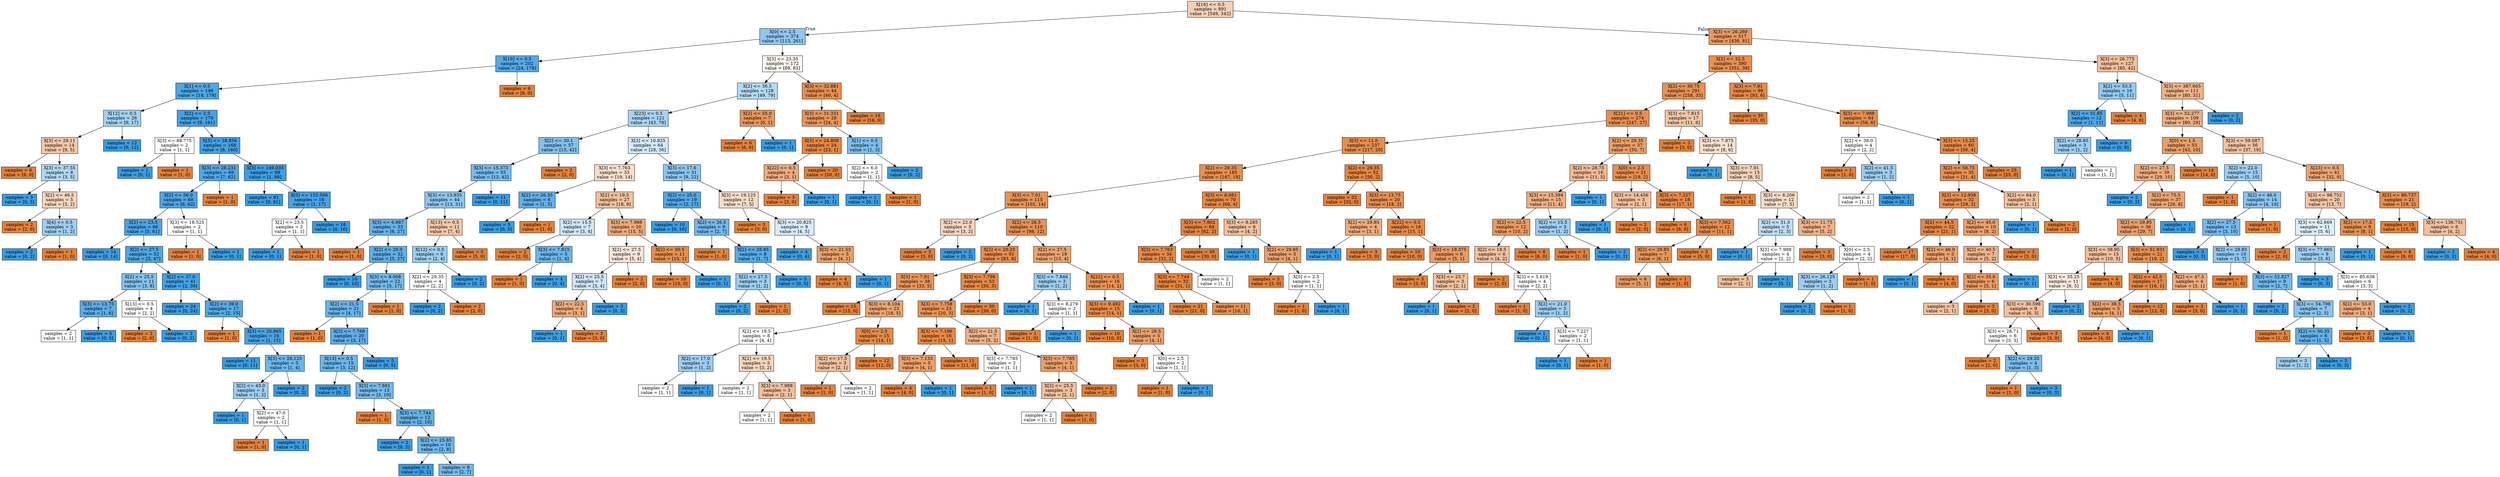 digraph Tree {
node [shape=box, style="filled", color="black"] ;
0 [label="X[16] <= 0.5\nsamples = 891\nvalue = [549, 342]", fillcolor="#f5cfb4"] ;
1 [label="X[0] <= 2.5\nsamples = 374\nvalue = [113, 261]", fillcolor="#8fc7f0"] ;
0 -> 1 [labeldistance=2.5, labelangle=45, headlabel="True"] ;
2 [label="X[19] <= 0.5\nsamples = 202\nvalue = [24, 178]", fillcolor="#54aae9"] ;
1 -> 2 ;
3 [label="X[1] <= 0.5\nsamples = 196\nvalue = [18, 178]", fillcolor="#4da7e8"] ;
2 -> 3 ;
4 [label="X[12] <= 0.5\nsamples = 26\nvalue = [9, 17]", fillcolor="#a2d1f3"] ;
3 -> 4 ;
5 [label="X[3] <= 29.11\nsamples = 14\nvalue = [9, 5]", fillcolor="#f3c7a7"] ;
4 -> 5 ;
6 [label="samples = 6\nvalue = [6, 0]", fillcolor="#e58139"] ;
5 -> 6 ;
7 [label="X[3] <= 37.55\nsamples = 8\nvalue = [3, 5]", fillcolor="#b0d8f5"] ;
5 -> 7 ;
8 [label="samples = 3\nvalue = [0, 3]", fillcolor="#399de5"] ;
7 -> 8 ;
9 [label="X[2] <= 46.5\nsamples = 5\nvalue = [3, 2]", fillcolor="#f6d5bd"] ;
7 -> 9 ;
10 [label="samples = 2\nvalue = [2, 0]", fillcolor="#e58139"] ;
9 -> 10 ;
11 [label="X[4] <= 0.5\nsamples = 3\nvalue = [1, 2]", fillcolor="#9ccef2"] ;
9 -> 11 ;
12 [label="samples = 2\nvalue = [0, 2]", fillcolor="#399de5"] ;
11 -> 12 ;
13 [label="samples = 1\nvalue = [1, 0]", fillcolor="#e58139"] ;
11 -> 13 ;
14 [label="samples = 12\nvalue = [0, 12]", fillcolor="#399de5"] ;
4 -> 14 ;
15 [label="X[2] <= 2.5\nsamples = 170\nvalue = [9, 161]", fillcolor="#44a2e6"] ;
3 -> 15 ;
16 [label="X[3] <= 88.775\nsamples = 2\nvalue = [1, 1]", fillcolor="#ffffff"] ;
15 -> 16 ;
17 [label="samples = 1\nvalue = [0, 1]", fillcolor="#399de5"] ;
16 -> 17 ;
18 [label="samples = 1\nvalue = [1, 0]", fillcolor="#e58139"] ;
16 -> 18 ;
19 [label="X[3] <= 28.856\nsamples = 168\nvalue = [8, 160]", fillcolor="#43a2e6"] ;
15 -> 19 ;
20 [label="X[3] <= 28.231\nsamples = 69\nvalue = [7, 62]", fillcolor="#4fa8e8"] ;
19 -> 20 ;
21 [label="X[2] <= 56.0\nsamples = 68\nvalue = [6, 62]", fillcolor="#4ca6e8"] ;
20 -> 21 ;
22 [label="X[2] <= 23.5\nsamples = 66\nvalue = [5, 61]", fillcolor="#49a5e7"] ;
21 -> 22 ;
23 [label="samples = 14\nvalue = [0, 14]", fillcolor="#399de5"] ;
22 -> 23 ;
24 [label="X[2] <= 27.5\nsamples = 52\nvalue = [5, 47]", fillcolor="#4ea7e8"] ;
22 -> 24 ;
25 [label="X[2] <= 25.5\nsamples = 11\nvalue = [3, 8]", fillcolor="#83c2ef"] ;
24 -> 25 ;
26 [label="X[3] <= 13.75\nsamples = 7\nvalue = [1, 6]", fillcolor="#5aade9"] ;
25 -> 26 ;
27 [label="samples = 2\nvalue = [1, 1]", fillcolor="#ffffff"] ;
26 -> 27 ;
28 [label="samples = 5\nvalue = [0, 5]", fillcolor="#399de5"] ;
26 -> 28 ;
29 [label="X[13] <= 0.5\nsamples = 4\nvalue = [2, 2]", fillcolor="#ffffff"] ;
25 -> 29 ;
30 [label="samples = 2\nvalue = [2, 0]", fillcolor="#e58139"] ;
29 -> 30 ;
31 [label="samples = 2\nvalue = [0, 2]", fillcolor="#399de5"] ;
29 -> 31 ;
32 [label="X[2] <= 37.0\nsamples = 41\nvalue = [2, 39]", fillcolor="#43a2e6"] ;
24 -> 32 ;
33 [label="samples = 24\nvalue = [0, 24]", fillcolor="#399de5"] ;
32 -> 33 ;
34 [label="X[2] <= 39.0\nsamples = 17\nvalue = [2, 15]", fillcolor="#53aae8"] ;
32 -> 34 ;
35 [label="samples = 1\nvalue = [1, 0]", fillcolor="#e58139"] ;
34 -> 35 ;
36 [label="X[3] <= 25.965\nsamples = 16\nvalue = [1, 15]", fillcolor="#46a4e7"] ;
34 -> 36 ;
37 [label="samples = 11\nvalue = [0, 11]", fillcolor="#399de5"] ;
36 -> 37 ;
38 [label="X[3] <= 26.125\nsamples = 5\nvalue = [1, 4]", fillcolor="#6ab6ec"] ;
36 -> 38 ;
39 [label="X[2] <= 43.0\nsamples = 3\nvalue = [1, 2]", fillcolor="#9ccef2"] ;
38 -> 39 ;
40 [label="samples = 1\nvalue = [0, 1]", fillcolor="#399de5"] ;
39 -> 40 ;
41 [label="X[2] <= 47.0\nsamples = 2\nvalue = [1, 1]", fillcolor="#ffffff"] ;
39 -> 41 ;
42 [label="samples = 1\nvalue = [1, 0]", fillcolor="#e58139"] ;
41 -> 42 ;
43 [label="samples = 1\nvalue = [0, 1]", fillcolor="#399de5"] ;
41 -> 43 ;
44 [label="samples = 2\nvalue = [0, 2]", fillcolor="#399de5"] ;
38 -> 44 ;
45 [label="X[3] <= 18.525\nsamples = 2\nvalue = [1, 1]", fillcolor="#ffffff"] ;
21 -> 45 ;
46 [label="samples = 1\nvalue = [1, 0]", fillcolor="#e58139"] ;
45 -> 46 ;
47 [label="samples = 1\nvalue = [0, 1]", fillcolor="#399de5"] ;
45 -> 47 ;
48 [label="samples = 1\nvalue = [1, 0]", fillcolor="#e58139"] ;
20 -> 48 ;
49 [label="X[3] <= 149.035\nsamples = 99\nvalue = [1, 98]", fillcolor="#3b9ee5"] ;
19 -> 49 ;
50 [label="samples = 81\nvalue = [0, 81]", fillcolor="#399de5"] ;
49 -> 50 ;
51 [label="X[3] <= 152.506\nsamples = 18\nvalue = [1, 17]", fillcolor="#45a3e7"] ;
49 -> 51 ;
52 [label="X[2] <= 23.5\nsamples = 2\nvalue = [1, 1]", fillcolor="#ffffff"] ;
51 -> 52 ;
53 [label="samples = 1\nvalue = [0, 1]", fillcolor="#399de5"] ;
52 -> 53 ;
54 [label="samples = 1\nvalue = [1, 0]", fillcolor="#e58139"] ;
52 -> 54 ;
55 [label="samples = 16\nvalue = [0, 16]", fillcolor="#399de5"] ;
51 -> 55 ;
56 [label="samples = 6\nvalue = [6, 0]", fillcolor="#e58139"] ;
2 -> 56 ;
57 [label="X[3] <= 23.35\nsamples = 172\nvalue = [89, 83]", fillcolor="#fdf7f2"] ;
1 -> 57 ;
58 [label="X[2] <= 36.5\nsamples = 128\nvalue = [49, 79]", fillcolor="#b4daf5"] ;
57 -> 58 ;
59 [label="X[23] <= 0.5\nsamples = 121\nvalue = [43, 78]", fillcolor="#a6d3f3"] ;
58 -> 59 ;
60 [label="X[2] <= 30.1\nsamples = 57\nvalue = [15, 42]", fillcolor="#80c0ee"] ;
59 -> 60 ;
61 [label="X[3] <= 15.373\nsamples = 55\nvalue = [13, 42]", fillcolor="#76bbed"] ;
60 -> 61 ;
62 [label="X[3] <= 13.935\nsamples = 44\nvalue = [13, 31]", fillcolor="#8cc6f0"] ;
61 -> 62 ;
63 [label="X[3] <= 6.987\nsamples = 33\nvalue = [6, 27]", fillcolor="#65b3eb"] ;
62 -> 63 ;
64 [label="samples = 1\nvalue = [1, 0]", fillcolor="#e58139"] ;
63 -> 64 ;
65 [label="X[2] <= 20.0\nsamples = 32\nvalue = [5, 27]", fillcolor="#5eafea"] ;
63 -> 65 ;
66 [label="samples = 10\nvalue = [0, 10]", fillcolor="#399de5"] ;
65 -> 66 ;
67 [label="X[3] <= 8.008\nsamples = 22\nvalue = [5, 17]", fillcolor="#73baed"] ;
65 -> 67 ;
68 [label="X[2] <= 21.5\nsamples = 21\nvalue = [4, 17]", fillcolor="#68b4eb"] ;
67 -> 68 ;
69 [label="samples = 1\nvalue = [1, 0]", fillcolor="#e58139"] ;
68 -> 69 ;
70 [label="X[3] <= 7.769\nsamples = 20\nvalue = [3, 17]", fillcolor="#5caeea"] ;
68 -> 70 ;
71 [label="X[13] <= 0.5\nsamples = 15\nvalue = [3, 12]", fillcolor="#6ab6ec"] ;
70 -> 71 ;
72 [label="samples = 2\nvalue = [0, 2]", fillcolor="#399de5"] ;
71 -> 72 ;
73 [label="X[3] <= 7.681\nsamples = 13\nvalue = [3, 10]", fillcolor="#74baed"] ;
71 -> 73 ;
74 [label="samples = 1\nvalue = [1, 0]", fillcolor="#e58139"] ;
73 -> 74 ;
75 [label="X[3] <= 7.744\nsamples = 12\nvalue = [2, 10]", fillcolor="#61b1ea"] ;
73 -> 75 ;
76 [label="samples = 2\nvalue = [0, 2]", fillcolor="#399de5"] ;
75 -> 76 ;
77 [label="X[2] <= 25.85\nsamples = 10\nvalue = [2, 8]", fillcolor="#6ab6ec"] ;
75 -> 77 ;
78 [label="samples = 1\nvalue = [0, 1]", fillcolor="#399de5"] ;
77 -> 78 ;
79 [label="samples = 9\nvalue = [2, 7]", fillcolor="#72b9ec"] ;
77 -> 79 ;
80 [label="samples = 5\nvalue = [0, 5]", fillcolor="#399de5"] ;
70 -> 80 ;
81 [label="samples = 1\nvalue = [1, 0]", fillcolor="#e58139"] ;
67 -> 81 ;
82 [label="X[13] <= 0.5\nsamples = 11\nvalue = [7, 4]", fillcolor="#f4c9aa"] ;
62 -> 82 ;
83 [label="X[12] <= 0.5\nsamples = 6\nvalue = [2, 4]", fillcolor="#9ccef2"] ;
82 -> 83 ;
84 [label="X[2] <= 29.35\nsamples = 4\nvalue = [2, 2]", fillcolor="#ffffff"] ;
83 -> 84 ;
85 [label="samples = 2\nvalue = [0, 2]", fillcolor="#399de5"] ;
84 -> 85 ;
86 [label="samples = 2\nvalue = [2, 0]", fillcolor="#e58139"] ;
84 -> 86 ;
87 [label="samples = 2\nvalue = [0, 2]", fillcolor="#399de5"] ;
83 -> 87 ;
88 [label="samples = 5\nvalue = [5, 0]", fillcolor="#e58139"] ;
82 -> 88 ;
89 [label="samples = 11\nvalue = [0, 11]", fillcolor="#399de5"] ;
61 -> 89 ;
90 [label="samples = 2\nvalue = [2, 0]", fillcolor="#e58139"] ;
60 -> 90 ;
91 [label="X[3] <= 10.825\nsamples = 64\nvalue = [28, 36]", fillcolor="#d3e9f9"] ;
59 -> 91 ;
92 [label="X[3] <= 7.763\nsamples = 33\nvalue = [19, 14]", fillcolor="#f8decb"] ;
91 -> 92 ;
93 [label="X[2] <= 26.35\nsamples = 6\nvalue = [1, 5]", fillcolor="#61b1ea"] ;
92 -> 93 ;
94 [label="samples = 5\nvalue = [0, 5]", fillcolor="#399de5"] ;
93 -> 94 ;
95 [label="samples = 1\nvalue = [1, 0]", fillcolor="#e58139"] ;
93 -> 95 ;
96 [label="X[2] <= 19.5\nsamples = 27\nvalue = [18, 9]", fillcolor="#f2c09c"] ;
92 -> 96 ;
97 [label="X[2] <= 15.5\nsamples = 7\nvalue = [3, 4]", fillcolor="#cee6f8"] ;
96 -> 97 ;
98 [label="samples = 2\nvalue = [2, 0]", fillcolor="#e58139"] ;
97 -> 98 ;
99 [label="X[3] <= 7.815\nsamples = 5\nvalue = [1, 4]", fillcolor="#6ab6ec"] ;
97 -> 99 ;
100 [label="samples = 1\nvalue = [1, 0]", fillcolor="#e58139"] ;
99 -> 100 ;
101 [label="samples = 4\nvalue = [0, 4]", fillcolor="#399de5"] ;
99 -> 101 ;
102 [label="X[3] <= 7.988\nsamples = 20\nvalue = [15, 5]", fillcolor="#eeab7b"] ;
96 -> 102 ;
103 [label="X[2] <= 27.5\nsamples = 9\nvalue = [5, 4]", fillcolor="#fae6d7"] ;
102 -> 103 ;
104 [label="X[2] <= 25.5\nsamples = 7\nvalue = [3, 4]", fillcolor="#cee6f8"] ;
103 -> 104 ;
105 [label="X[2] <= 22.5\nsamples = 4\nvalue = [3, 1]", fillcolor="#eeab7b"] ;
104 -> 105 ;
106 [label="samples = 1\nvalue = [0, 1]", fillcolor="#399de5"] ;
105 -> 106 ;
107 [label="samples = 3\nvalue = [3, 0]", fillcolor="#e58139"] ;
105 -> 107 ;
108 [label="samples = 3\nvalue = [0, 3]", fillcolor="#399de5"] ;
104 -> 108 ;
109 [label="samples = 2\nvalue = [2, 0]", fillcolor="#e58139"] ;
103 -> 109 ;
110 [label="X[2] <= 30.5\nsamples = 11\nvalue = [10, 1]", fillcolor="#e88e4d"] ;
102 -> 110 ;
111 [label="samples = 10\nvalue = [10, 0]", fillcolor="#e58139"] ;
110 -> 111 ;
112 [label="samples = 1\nvalue = [0, 1]", fillcolor="#399de5"] ;
110 -> 112 ;
113 [label="X[3] <= 17.6\nsamples = 31\nvalue = [9, 22]", fillcolor="#8ac5f0"] ;
91 -> 113 ;
114 [label="X[2] <= 25.0\nsamples = 19\nvalue = [2, 17]", fillcolor="#50a9e8"] ;
113 -> 114 ;
115 [label="samples = 10\nvalue = [0, 10]", fillcolor="#399de5"] ;
114 -> 115 ;
116 [label="X[2] <= 26.5\nsamples = 9\nvalue = [2, 7]", fillcolor="#72b9ec"] ;
114 -> 116 ;
117 [label="samples = 1\nvalue = [1, 0]", fillcolor="#e58139"] ;
116 -> 117 ;
118 [label="X[2] <= 28.85\nsamples = 8\nvalue = [1, 7]", fillcolor="#55abe9"] ;
116 -> 118 ;
119 [label="X[2] <= 27.5\nsamples = 3\nvalue = [1, 2]", fillcolor="#9ccef2"] ;
118 -> 119 ;
120 [label="samples = 2\nvalue = [0, 2]", fillcolor="#399de5"] ;
119 -> 120 ;
121 [label="samples = 1\nvalue = [1, 0]", fillcolor="#e58139"] ;
119 -> 121 ;
122 [label="samples = 5\nvalue = [0, 5]", fillcolor="#399de5"] ;
118 -> 122 ;
123 [label="X[3] <= 19.125\nsamples = 12\nvalue = [7, 5]", fillcolor="#f8dbc6"] ;
113 -> 123 ;
124 [label="samples = 3\nvalue = [3, 0]", fillcolor="#e58139"] ;
123 -> 124 ;
125 [label="X[3] <= 20.825\nsamples = 9\nvalue = [4, 5]", fillcolor="#d7ebfa"] ;
123 -> 125 ;
126 [label="samples = 4\nvalue = [0, 4]", fillcolor="#399de5"] ;
125 -> 126 ;
127 [label="X[3] <= 21.55\nsamples = 5\nvalue = [4, 1]", fillcolor="#eca06a"] ;
125 -> 127 ;
128 [label="samples = 4\nvalue = [4, 0]", fillcolor="#e58139"] ;
127 -> 128 ;
129 [label="samples = 1\nvalue = [0, 1]", fillcolor="#399de5"] ;
127 -> 129 ;
130 [label="X[2] <= 55.0\nsamples = 7\nvalue = [6, 1]", fillcolor="#e9965a"] ;
58 -> 130 ;
131 [label="samples = 6\nvalue = [6, 0]", fillcolor="#e58139"] ;
130 -> 131 ;
132 [label="samples = 1\nvalue = [0, 1]", fillcolor="#399de5"] ;
130 -> 132 ;
133 [label="X[3] <= 32.881\nsamples = 44\nvalue = [40, 4]", fillcolor="#e88e4d"] ;
57 -> 133 ;
134 [label="X[3] <= 31.331\nsamples = 28\nvalue = [24, 4]", fillcolor="#e9965a"] ;
133 -> 134 ;
135 [label="X[3] <= 24.808\nsamples = 24\nvalue = [23, 1]", fillcolor="#e68642"] ;
134 -> 135 ;
136 [label="X[22] <= 0.5\nsamples = 4\nvalue = [3, 1]", fillcolor="#eeab7b"] ;
135 -> 136 ;
137 [label="samples = 3\nvalue = [3, 0]", fillcolor="#e58139"] ;
136 -> 137 ;
138 [label="samples = 1\nvalue = [0, 1]", fillcolor="#399de5"] ;
136 -> 138 ;
139 [label="samples = 20\nvalue = [20, 0]", fillcolor="#e58139"] ;
135 -> 139 ;
140 [label="X[1] <= 0.5\nsamples = 4\nvalue = [1, 3]", fillcolor="#7bbeee"] ;
134 -> 140 ;
141 [label="X[2] <= 6.0\nsamples = 2\nvalue = [1, 1]", fillcolor="#ffffff"] ;
140 -> 141 ;
142 [label="samples = 1\nvalue = [0, 1]", fillcolor="#399de5"] ;
141 -> 142 ;
143 [label="samples = 1\nvalue = [1, 0]", fillcolor="#e58139"] ;
141 -> 143 ;
144 [label="samples = 2\nvalue = [0, 2]", fillcolor="#399de5"] ;
140 -> 144 ;
145 [label="samples = 16\nvalue = [16, 0]", fillcolor="#e58139"] ;
133 -> 145 ;
146 [label="X[3] <= 26.269\nsamples = 517\nvalue = [436, 81]", fillcolor="#ea985e"] ;
0 -> 146 [labeldistance=2.5, labelangle=-45, headlabel="False"] ;
147 [label="X[2] <= 32.5\nsamples = 390\nvalue = [351, 39]", fillcolor="#e88f4f"] ;
146 -> 147 ;
148 [label="X[2] <= 30.75\nsamples = 291\nvalue = [258, 33]", fillcolor="#e89152"] ;
147 -> 148 ;
149 [label="X[21] <= 0.5\nsamples = 274\nvalue = [247, 27]", fillcolor="#e88f4f"] ;
148 -> 149 ;
150 [label="X[3] <= 11.0\nsamples = 237\nvalue = [217, 20]", fillcolor="#e78d4b"] ;
149 -> 150 ;
151 [label="X[2] <= 29.35\nsamples = 185\nvalue = [167, 18]", fillcolor="#e88f4e"] ;
150 -> 151 ;
152 [label="X[3] <= 7.01\nsamples = 115\nvalue = [101, 14]", fillcolor="#e99254"] ;
151 -> 152 ;
153 [label="X[2] <= 22.0\nsamples = 5\nvalue = [3, 2]", fillcolor="#f6d5bd"] ;
152 -> 153 ;
154 [label="samples = 3\nvalue = [3, 0]", fillcolor="#e58139"] ;
153 -> 154 ;
155 [label="samples = 2\nvalue = [0, 2]", fillcolor="#399de5"] ;
153 -> 155 ;
156 [label="X[2] <= 26.5\nsamples = 110\nvalue = [98, 12]", fillcolor="#e89051"] ;
152 -> 156 ;
157 [label="X[2] <= 20.25\nsamples = 91\nvalue = [83, 8]", fillcolor="#e88d4c"] ;
156 -> 157 ;
158 [label="X[3] <= 7.91\nsamples = 38\nvalue = [33, 5]", fillcolor="#e99457"] ;
157 -> 158 ;
159 [label="samples = 15\nvalue = [15, 0]", fillcolor="#e58139"] ;
158 -> 159 ;
160 [label="X[3] <= 8.104\nsamples = 23\nvalue = [18, 5]", fillcolor="#eca470"] ;
158 -> 160 ;
161 [label="X[2] <= 18.5\nsamples = 8\nvalue = [4, 4]", fillcolor="#ffffff"] ;
160 -> 161 ;
162 [label="X[2] <= 17.0\nsamples = 3\nvalue = [1, 2]", fillcolor="#9ccef2"] ;
161 -> 162 ;
163 [label="samples = 2\nvalue = [1, 1]", fillcolor="#ffffff"] ;
162 -> 163 ;
164 [label="samples = 1\nvalue = [0, 1]", fillcolor="#399de5"] ;
162 -> 164 ;
165 [label="X[2] <= 19.5\nsamples = 5\nvalue = [3, 2]", fillcolor="#f6d5bd"] ;
161 -> 165 ;
166 [label="samples = 2\nvalue = [1, 1]", fillcolor="#ffffff"] ;
165 -> 166 ;
167 [label="X[3] <= 7.988\nsamples = 3\nvalue = [2, 1]", fillcolor="#f2c09c"] ;
165 -> 167 ;
168 [label="samples = 2\nvalue = [1, 1]", fillcolor="#ffffff"] ;
167 -> 168 ;
169 [label="samples = 1\nvalue = [1, 0]", fillcolor="#e58139"] ;
167 -> 169 ;
170 [label="X[0] <= 2.5\nsamples = 15\nvalue = [14, 1]", fillcolor="#e78a47"] ;
160 -> 170 ;
171 [label="X[2] <= 17.5\nsamples = 3\nvalue = [2, 1]", fillcolor="#f2c09c"] ;
170 -> 171 ;
172 [label="samples = 1\nvalue = [1, 0]", fillcolor="#e58139"] ;
171 -> 172 ;
173 [label="samples = 2\nvalue = [1, 1]", fillcolor="#ffffff"] ;
171 -> 173 ;
174 [label="samples = 12\nvalue = [12, 0]", fillcolor="#e58139"] ;
170 -> 174 ;
175 [label="X[3] <= 7.798\nsamples = 53\nvalue = [50, 3]", fillcolor="#e78945"] ;
157 -> 175 ;
176 [label="X[3] <= 7.758\nsamples = 23\nvalue = [20, 3]", fillcolor="#e99457"] ;
175 -> 176 ;
177 [label="X[3] <= 7.196\nsamples = 16\nvalue = [15, 1]", fillcolor="#e78946"] ;
176 -> 177 ;
178 [label="X[3] <= 7.133\nsamples = 5\nvalue = [4, 1]", fillcolor="#eca06a"] ;
177 -> 178 ;
179 [label="samples = 4\nvalue = [4, 0]", fillcolor="#e58139"] ;
178 -> 179 ;
180 [label="samples = 1\nvalue = [0, 1]", fillcolor="#399de5"] ;
178 -> 180 ;
181 [label="samples = 11\nvalue = [11, 0]", fillcolor="#e58139"] ;
177 -> 181 ;
182 [label="X[2] <= 21.5\nsamples = 7\nvalue = [5, 2]", fillcolor="#efb388"] ;
176 -> 182 ;
183 [label="X[3] <= 7.785\nsamples = 2\nvalue = [1, 1]", fillcolor="#ffffff"] ;
182 -> 183 ;
184 [label="samples = 1\nvalue = [1, 0]", fillcolor="#e58139"] ;
183 -> 184 ;
185 [label="samples = 1\nvalue = [0, 1]", fillcolor="#399de5"] ;
183 -> 185 ;
186 [label="X[3] <= 7.785\nsamples = 5\nvalue = [4, 1]", fillcolor="#eca06a"] ;
182 -> 186 ;
187 [label="X[2] <= 25.5\nsamples = 3\nvalue = [2, 1]", fillcolor="#f2c09c"] ;
186 -> 187 ;
188 [label="samples = 2\nvalue = [1, 1]", fillcolor="#ffffff"] ;
187 -> 188 ;
189 [label="samples = 1\nvalue = [1, 0]", fillcolor="#e58139"] ;
187 -> 189 ;
190 [label="samples = 2\nvalue = [2, 0]", fillcolor="#e58139"] ;
186 -> 190 ;
191 [label="samples = 30\nvalue = [30, 0]", fillcolor="#e58139"] ;
175 -> 191 ;
192 [label="X[2] <= 27.5\nsamples = 19\nvalue = [15, 4]", fillcolor="#eca36e"] ;
156 -> 192 ;
193 [label="X[3] <= 7.846\nsamples = 3\nvalue = [1, 2]", fillcolor="#9ccef2"] ;
192 -> 193 ;
194 [label="samples = 1\nvalue = [0, 1]", fillcolor="#399de5"] ;
193 -> 194 ;
195 [label="X[3] <= 8.279\nsamples = 2\nvalue = [1, 1]", fillcolor="#ffffff"] ;
193 -> 195 ;
196 [label="samples = 1\nvalue = [1, 0]", fillcolor="#e58139"] ;
195 -> 196 ;
197 [label="samples = 1\nvalue = [0, 1]", fillcolor="#399de5"] ;
195 -> 197 ;
198 [label="X[22] <= 0.5\nsamples = 16\nvalue = [14, 2]", fillcolor="#e99355"] ;
192 -> 198 ;
199 [label="X[3] <= 9.492\nsamples = 15\nvalue = [14, 1]", fillcolor="#e78a47"] ;
198 -> 199 ;
200 [label="samples = 10\nvalue = [10, 0]", fillcolor="#e58139"] ;
199 -> 200 ;
201 [label="X[2] <= 28.5\nsamples = 5\nvalue = [4, 1]", fillcolor="#eca06a"] ;
199 -> 201 ;
202 [label="samples = 3\nvalue = [3, 0]", fillcolor="#e58139"] ;
201 -> 202 ;
203 [label="X[0] <= 2.5\nsamples = 2\nvalue = [1, 1]", fillcolor="#ffffff"] ;
201 -> 203 ;
204 [label="samples = 1\nvalue = [1, 0]", fillcolor="#e58139"] ;
203 -> 204 ;
205 [label="samples = 1\nvalue = [0, 1]", fillcolor="#399de5"] ;
203 -> 205 ;
206 [label="samples = 1\nvalue = [0, 1]", fillcolor="#399de5"] ;
198 -> 206 ;
207 [label="X[3] <= 8.081\nsamples = 70\nvalue = [66, 4]", fillcolor="#e78945"] ;
151 -> 207 ;
208 [label="X[3] <= 7.802\nsamples = 64\nvalue = [62, 2]", fillcolor="#e6853f"] ;
207 -> 208 ;
209 [label="X[3] <= 7.763\nsamples = 34\nvalue = [32, 2]", fillcolor="#e78945"] ;
208 -> 209 ;
210 [label="X[3] <= 7.744\nsamples = 32\nvalue = [31, 1]", fillcolor="#e6853f"] ;
209 -> 210 ;
211 [label="samples = 21\nvalue = [21, 0]", fillcolor="#e58139"] ;
210 -> 211 ;
212 [label="samples = 11\nvalue = [10, 1]", fillcolor="#e88e4d"] ;
210 -> 212 ;
213 [label="samples = 2\nvalue = [1, 1]", fillcolor="#ffffff"] ;
209 -> 213 ;
214 [label="samples = 30\nvalue = [30, 0]", fillcolor="#e58139"] ;
208 -> 214 ;
215 [label="X[3] <= 8.285\nsamples = 6\nvalue = [4, 2]", fillcolor="#f2c09c"] ;
207 -> 215 ;
216 [label="samples = 1\nvalue = [0, 1]", fillcolor="#399de5"] ;
215 -> 216 ;
217 [label="X[2] <= 29.85\nsamples = 5\nvalue = [4, 1]", fillcolor="#eca06a"] ;
215 -> 217 ;
218 [label="samples = 3\nvalue = [3, 0]", fillcolor="#e58139"] ;
217 -> 218 ;
219 [label="X[0] <= 2.5\nsamples = 2\nvalue = [1, 1]", fillcolor="#ffffff"] ;
217 -> 219 ;
220 [label="samples = 1\nvalue = [1, 0]", fillcolor="#e58139"] ;
219 -> 220 ;
221 [label="samples = 1\nvalue = [0, 1]", fillcolor="#399de5"] ;
219 -> 221 ;
222 [label="X[2] <= 29.35\nsamples = 52\nvalue = [50, 2]", fillcolor="#e68641"] ;
150 -> 222 ;
223 [label="samples = 32\nvalue = [32, 0]", fillcolor="#e58139"] ;
222 -> 223 ;
224 [label="X[3] <= 13.75\nsamples = 20\nvalue = [18, 2]", fillcolor="#e88f4f"] ;
222 -> 224 ;
225 [label="X[2] <= 29.85\nsamples = 4\nvalue = [3, 1]", fillcolor="#eeab7b"] ;
224 -> 225 ;
226 [label="samples = 1\nvalue = [0, 1]", fillcolor="#399de5"] ;
225 -> 226 ;
227 [label="samples = 3\nvalue = [3, 0]", fillcolor="#e58139"] ;
225 -> 227 ;
228 [label="X[22] <= 0.5\nsamples = 16\nvalue = [15, 1]", fillcolor="#e78946"] ;
224 -> 228 ;
229 [label="samples = 10\nvalue = [10, 0]", fillcolor="#e58139"] ;
228 -> 229 ;
230 [label="X[3] <= 19.375\nsamples = 6\nvalue = [5, 1]", fillcolor="#ea9a61"] ;
228 -> 230 ;
231 [label="samples = 3\nvalue = [3, 0]", fillcolor="#e58139"] ;
230 -> 231 ;
232 [label="X[3] <= 23.7\nsamples = 3\nvalue = [2, 1]", fillcolor="#f2c09c"] ;
230 -> 232 ;
233 [label="samples = 1\nvalue = [0, 1]", fillcolor="#399de5"] ;
232 -> 233 ;
234 [label="samples = 2\nvalue = [2, 0]", fillcolor="#e58139"] ;
232 -> 234 ;
235 [label="X[2] <= 29.35\nsamples = 37\nvalue = [30, 7]", fillcolor="#eb9e67"] ;
149 -> 235 ;
236 [label="X[2] <= 28.75\nsamples = 16\nvalue = [11, 5]", fillcolor="#f1ba93"] ;
235 -> 236 ;
237 [label="X[3] <= 15.394\nsamples = 15\nvalue = [11, 4]", fillcolor="#eeaf81"] ;
236 -> 237 ;
238 [label="X[2] <= 22.5\nsamples = 12\nvalue = [10, 2]", fillcolor="#ea9a61"] ;
237 -> 238 ;
239 [label="X[2] <= 18.5\nsamples = 6\nvalue = [4, 2]", fillcolor="#f2c09c"] ;
238 -> 239 ;
240 [label="samples = 2\nvalue = [2, 0]", fillcolor="#e58139"] ;
239 -> 240 ;
241 [label="X[3] <= 5.619\nsamples = 4\nvalue = [2, 2]", fillcolor="#ffffff"] ;
239 -> 241 ;
242 [label="samples = 1\nvalue = [1, 0]", fillcolor="#e58139"] ;
241 -> 242 ;
243 [label="X[2] <= 21.0\nsamples = 3\nvalue = [1, 2]", fillcolor="#9ccef2"] ;
241 -> 243 ;
244 [label="samples = 1\nvalue = [0, 1]", fillcolor="#399de5"] ;
243 -> 244 ;
245 [label="X[3] <= 7.227\nsamples = 2\nvalue = [1, 1]", fillcolor="#ffffff"] ;
243 -> 245 ;
246 [label="samples = 1\nvalue = [0, 1]", fillcolor="#399de5"] ;
245 -> 246 ;
247 [label="samples = 1\nvalue = [1, 0]", fillcolor="#e58139"] ;
245 -> 247 ;
248 [label="samples = 6\nvalue = [6, 0]", fillcolor="#e58139"] ;
238 -> 248 ;
249 [label="X[2] <= 15.5\nsamples = 3\nvalue = [1, 2]", fillcolor="#9ccef2"] ;
237 -> 249 ;
250 [label="samples = 1\nvalue = [1, 0]", fillcolor="#e58139"] ;
249 -> 250 ;
251 [label="samples = 2\nvalue = [0, 2]", fillcolor="#399de5"] ;
249 -> 251 ;
252 [label="samples = 1\nvalue = [0, 1]", fillcolor="#399de5"] ;
236 -> 252 ;
253 [label="X[0] <= 2.5\nsamples = 21\nvalue = [19, 2]", fillcolor="#e88e4e"] ;
235 -> 253 ;
254 [label="X[3] <= 14.456\nsamples = 3\nvalue = [2, 1]", fillcolor="#f2c09c"] ;
253 -> 254 ;
255 [label="samples = 1\nvalue = [0, 1]", fillcolor="#399de5"] ;
254 -> 255 ;
256 [label="samples = 2\nvalue = [2, 0]", fillcolor="#e58139"] ;
254 -> 256 ;
257 [label="X[3] <= 7.227\nsamples = 18\nvalue = [17, 1]", fillcolor="#e78845"] ;
253 -> 257 ;
258 [label="samples = 6\nvalue = [6, 0]", fillcolor="#e58139"] ;
257 -> 258 ;
259 [label="X[3] <= 7.562\nsamples = 12\nvalue = [11, 1]", fillcolor="#e78c4b"] ;
257 -> 259 ;
260 [label="X[2] <= 29.85\nsamples = 7\nvalue = [6, 1]", fillcolor="#e9965a"] ;
259 -> 260 ;
261 [label="samples = 6\nvalue = [5, 1]", fillcolor="#ea9a61"] ;
260 -> 261 ;
262 [label="samples = 1\nvalue = [1, 0]", fillcolor="#e58139"] ;
260 -> 262 ;
263 [label="samples = 5\nvalue = [5, 0]", fillcolor="#e58139"] ;
259 -> 263 ;
264 [label="X[3] <= 7.815\nsamples = 17\nvalue = [11, 6]", fillcolor="#f3c6a5"] ;
148 -> 264 ;
265 [label="samples = 3\nvalue = [3, 0]", fillcolor="#e58139"] ;
264 -> 265 ;
266 [label="X[3] <= 7.875\nsamples = 14\nvalue = [8, 6]", fillcolor="#f8e0ce"] ;
264 -> 266 ;
267 [label="samples = 1\nvalue = [0, 1]", fillcolor="#399de5"] ;
266 -> 267 ;
268 [label="X[3] <= 7.91\nsamples = 13\nvalue = [8, 5]", fillcolor="#f5d0b5"] ;
266 -> 268 ;
269 [label="samples = 1\nvalue = [1, 0]", fillcolor="#e58139"] ;
268 -> 269 ;
270 [label="X[3] <= 8.206\nsamples = 12\nvalue = [7, 5]", fillcolor="#f8dbc6"] ;
268 -> 270 ;
271 [label="X[2] <= 31.5\nsamples = 5\nvalue = [2, 3]", fillcolor="#bddef6"] ;
270 -> 271 ;
272 [label="samples = 1\nvalue = [0, 1]", fillcolor="#399de5"] ;
271 -> 272 ;
273 [label="X[3] <= 7.988\nsamples = 4\nvalue = [2, 2]", fillcolor="#ffffff"] ;
271 -> 273 ;
274 [label="samples = 3\nvalue = [2, 1]", fillcolor="#f2c09c"] ;
273 -> 274 ;
275 [label="samples = 1\nvalue = [0, 1]", fillcolor="#399de5"] ;
273 -> 275 ;
276 [label="X[3] <= 11.75\nsamples = 7\nvalue = [5, 2]", fillcolor="#efb388"] ;
270 -> 276 ;
277 [label="samples = 3\nvalue = [3, 0]", fillcolor="#e58139"] ;
276 -> 277 ;
278 [label="X[0] <= 2.5\nsamples = 4\nvalue = [2, 2]", fillcolor="#ffffff"] ;
276 -> 278 ;
279 [label="X[3] <= 26.125\nsamples = 3\nvalue = [1, 2]", fillcolor="#9ccef2"] ;
278 -> 279 ;
280 [label="samples = 2\nvalue = [0, 2]", fillcolor="#399de5"] ;
279 -> 280 ;
281 [label="samples = 1\nvalue = [1, 0]", fillcolor="#e58139"] ;
279 -> 281 ;
282 [label="samples = 1\nvalue = [1, 0]", fillcolor="#e58139"] ;
278 -> 282 ;
283 [label="X[3] <= 7.91\nsamples = 99\nvalue = [93, 6]", fillcolor="#e78946"] ;
147 -> 283 ;
284 [label="samples = 35\nvalue = [35, 0]", fillcolor="#e58139"] ;
283 -> 284 ;
285 [label="X[3] <= 7.988\nsamples = 64\nvalue = [58, 6]", fillcolor="#e88e4d"] ;
283 -> 285 ;
286 [label="X[2] <= 38.0\nsamples = 4\nvalue = [2, 2]", fillcolor="#ffffff"] ;
285 -> 286 ;
287 [label="samples = 1\nvalue = [1, 0]", fillcolor="#e58139"] ;
286 -> 287 ;
288 [label="X[2] <= 41.5\nsamples = 3\nvalue = [1, 2]", fillcolor="#9ccef2"] ;
286 -> 288 ;
289 [label="samples = 2\nvalue = [1, 1]", fillcolor="#ffffff"] ;
288 -> 289 ;
290 [label="samples = 1\nvalue = [0, 1]", fillcolor="#399de5"] ;
288 -> 290 ;
291 [label="X[3] <= 13.25\nsamples = 60\nvalue = [56, 4]", fillcolor="#e78a47"] ;
285 -> 291 ;
292 [label="X[2] <= 58.75\nsamples = 35\nvalue = [31, 4]", fillcolor="#e89153"] ;
291 -> 292 ;
293 [label="X[3] <= 12.938\nsamples = 32\nvalue = [29, 3]", fillcolor="#e88e4d"] ;
292 -> 293 ;
294 [label="X[2] <= 44.5\nsamples = 22\nvalue = [21, 1]", fillcolor="#e68742"] ;
293 -> 294 ;
295 [label="samples = 17\nvalue = [17, 0]", fillcolor="#e58139"] ;
294 -> 295 ;
296 [label="X[2] <= 46.0\nsamples = 5\nvalue = [4, 1]", fillcolor="#eca06a"] ;
294 -> 296 ;
297 [label="samples = 1\nvalue = [0, 1]", fillcolor="#399de5"] ;
296 -> 297 ;
298 [label="samples = 4\nvalue = [4, 0]", fillcolor="#e58139"] ;
296 -> 298 ;
299 [label="X[2] <= 45.0\nsamples = 10\nvalue = [8, 2]", fillcolor="#eca06a"] ;
293 -> 299 ;
300 [label="X[2] <= 40.5\nsamples = 7\nvalue = [5, 2]", fillcolor="#efb388"] ;
299 -> 300 ;
301 [label="X[2] <= 35.0\nsamples = 6\nvalue = [5, 1]", fillcolor="#ea9a61"] ;
300 -> 301 ;
302 [label="samples = 3\nvalue = [2, 1]", fillcolor="#f2c09c"] ;
301 -> 302 ;
303 [label="samples = 3\nvalue = [3, 0]", fillcolor="#e58139"] ;
301 -> 303 ;
304 [label="samples = 1\nvalue = [0, 1]", fillcolor="#399de5"] ;
300 -> 304 ;
305 [label="samples = 3\nvalue = [3, 0]", fillcolor="#e58139"] ;
299 -> 305 ;
306 [label="X[2] <= 64.0\nsamples = 3\nvalue = [2, 1]", fillcolor="#f2c09c"] ;
292 -> 306 ;
307 [label="samples = 1\nvalue = [0, 1]", fillcolor="#399de5"] ;
306 -> 307 ;
308 [label="samples = 2\nvalue = [2, 0]", fillcolor="#e58139"] ;
306 -> 308 ;
309 [label="samples = 25\nvalue = [25, 0]", fillcolor="#e58139"] ;
291 -> 309 ;
310 [label="X[3] <= 26.775\nsamples = 127\nvalue = [85, 42]", fillcolor="#f2bf9b"] ;
146 -> 310 ;
311 [label="X[2] <= 53.5\nsamples = 16\nvalue = [5, 11]", fillcolor="#93caf1"] ;
310 -> 311 ;
312 [label="X[2] <= 31.85\nsamples = 12\nvalue = [1, 11]", fillcolor="#4ba6e7"] ;
311 -> 312 ;
313 [label="X[2] <= 28.85\nsamples = 3\nvalue = [1, 2]", fillcolor="#9ccef2"] ;
312 -> 313 ;
314 [label="samples = 1\nvalue = [0, 1]", fillcolor="#399de5"] ;
313 -> 314 ;
315 [label="samples = 2\nvalue = [1, 1]", fillcolor="#ffffff"] ;
313 -> 315 ;
316 [label="samples = 9\nvalue = [0, 9]", fillcolor="#399de5"] ;
312 -> 316 ;
317 [label="samples = 4\nvalue = [4, 0]", fillcolor="#e58139"] ;
311 -> 317 ;
318 [label="X[3] <= 387.665\nsamples = 111\nvalue = [80, 31]", fillcolor="#efb286"] ;
310 -> 318 ;
319 [label="X[3] <= 52.277\nsamples = 109\nvalue = [80, 29]", fillcolor="#eeaf81"] ;
318 -> 319 ;
320 [label="X[0] <= 1.5\nsamples = 53\nvalue = [43, 10]", fillcolor="#eb9e67"] ;
319 -> 320 ;
321 [label="X[2] <= 27.5\nsamples = 39\nvalue = [29, 10]", fillcolor="#eeac7d"] ;
320 -> 321 ;
322 [label="samples = 2\nvalue = [0, 2]", fillcolor="#399de5"] ;
321 -> 322 ;
323 [label="X[2] <= 75.5\nsamples = 37\nvalue = [29, 8]", fillcolor="#eca470"] ;
321 -> 323 ;
324 [label="X[2] <= 29.85\nsamples = 36\nvalue = [29, 7]", fillcolor="#eb9f69"] ;
323 -> 324 ;
325 [label="X[3] <= 38.95\nsamples = 15\nvalue = [10, 5]", fillcolor="#f2c09c"] ;
324 -> 325 ;
326 [label="X[3] <= 35.25\nsamples = 11\nvalue = [6, 5]", fillcolor="#fbeade"] ;
325 -> 326 ;
327 [label="X[3] <= 30.598\nsamples = 9\nvalue = [6, 3]", fillcolor="#f2c09c"] ;
326 -> 327 ;
328 [label="X[3] <= 28.71\nsamples = 6\nvalue = [3, 3]", fillcolor="#ffffff"] ;
327 -> 328 ;
329 [label="samples = 2\nvalue = [2, 0]", fillcolor="#e58139"] ;
328 -> 329 ;
330 [label="X[2] <= 29.35\nsamples = 4\nvalue = [1, 3]", fillcolor="#7bbeee"] ;
328 -> 330 ;
331 [label="samples = 1\nvalue = [1, 0]", fillcolor="#e58139"] ;
330 -> 331 ;
332 [label="samples = 3\nvalue = [0, 3]", fillcolor="#399de5"] ;
330 -> 332 ;
333 [label="samples = 3\nvalue = [3, 0]", fillcolor="#e58139"] ;
327 -> 333 ;
334 [label="samples = 2\nvalue = [0, 2]", fillcolor="#399de5"] ;
326 -> 334 ;
335 [label="samples = 4\nvalue = [4, 0]", fillcolor="#e58139"] ;
325 -> 335 ;
336 [label="X[3] <= 51.931\nsamples = 21\nvalue = [19, 2]", fillcolor="#e88e4e"] ;
324 -> 336 ;
337 [label="X[2] <= 42.5\nsamples = 17\nvalue = [16, 1]", fillcolor="#e78945"] ;
336 -> 337 ;
338 [label="X[2] <= 38.5\nsamples = 5\nvalue = [4, 1]", fillcolor="#eca06a"] ;
337 -> 338 ;
339 [label="samples = 4\nvalue = [4, 0]", fillcolor="#e58139"] ;
338 -> 339 ;
340 [label="samples = 1\nvalue = [0, 1]", fillcolor="#399de5"] ;
338 -> 340 ;
341 [label="samples = 12\nvalue = [12, 0]", fillcolor="#e58139"] ;
337 -> 341 ;
342 [label="X[2] <= 47.5\nsamples = 4\nvalue = [3, 1]", fillcolor="#eeab7b"] ;
336 -> 342 ;
343 [label="samples = 3\nvalue = [3, 0]", fillcolor="#e58139"] ;
342 -> 343 ;
344 [label="samples = 1\nvalue = [0, 1]", fillcolor="#399de5"] ;
342 -> 344 ;
345 [label="samples = 1\nvalue = [0, 1]", fillcolor="#399de5"] ;
323 -> 345 ;
346 [label="samples = 14\nvalue = [14, 0]", fillcolor="#e58139"] ;
320 -> 346 ;
347 [label="X[3] <= 59.087\nsamples = 56\nvalue = [37, 19]", fillcolor="#f2c29f"] ;
319 -> 347 ;
348 [label="X[2] <= 22.0\nsamples = 15\nvalue = [5, 10]", fillcolor="#9ccef2"] ;
347 -> 348 ;
349 [label="samples = 1\nvalue = [1, 0]", fillcolor="#e58139"] ;
348 -> 349 ;
350 [label="X[2] <= 46.0\nsamples = 14\nvalue = [4, 10]", fillcolor="#88c4ef"] ;
348 -> 350 ;
351 [label="X[2] <= 27.5\nsamples = 13\nvalue = [3, 10]", fillcolor="#74baed"] ;
350 -> 351 ;
352 [label="samples = 3\nvalue = [0, 3]", fillcolor="#399de5"] ;
351 -> 352 ;
353 [label="X[2] <= 28.85\nsamples = 10\nvalue = [3, 7]", fillcolor="#8ec7f0"] ;
351 -> 353 ;
354 [label="samples = 1\nvalue = [1, 0]", fillcolor="#e58139"] ;
353 -> 354 ;
355 [label="X[3] <= 52.827\nsamples = 9\nvalue = [2, 7]", fillcolor="#72b9ec"] ;
353 -> 355 ;
356 [label="samples = 2\nvalue = [0, 2]", fillcolor="#399de5"] ;
355 -> 356 ;
357 [label="X[3] <= 54.798\nsamples = 7\nvalue = [2, 5]", fillcolor="#88c4ef"] ;
355 -> 357 ;
358 [label="samples = 1\nvalue = [1, 0]", fillcolor="#e58139"] ;
357 -> 358 ;
359 [label="X[2] <= 30.35\nsamples = 6\nvalue = [1, 5]", fillcolor="#61b1ea"] ;
357 -> 359 ;
360 [label="samples = 3\nvalue = [1, 2]", fillcolor="#9ccef2"] ;
359 -> 360 ;
361 [label="samples = 3\nvalue = [0, 3]", fillcolor="#399de5"] ;
359 -> 361 ;
362 [label="samples = 1\nvalue = [1, 0]", fillcolor="#e58139"] ;
350 -> 362 ;
363 [label="X[23] <= 0.5\nsamples = 41\nvalue = [32, 9]", fillcolor="#eca471"] ;
347 -> 363 ;
364 [label="X[3] <= 98.752\nsamples = 20\nvalue = [13, 7]", fillcolor="#f3c5a4"] ;
363 -> 364 ;
365 [label="X[3] <= 62.669\nsamples = 11\nvalue = [5, 6]", fillcolor="#deeffb"] ;
364 -> 365 ;
366 [label="samples = 2\nvalue = [2, 0]", fillcolor="#e58139"] ;
365 -> 366 ;
367 [label="X[3] <= 77.965\nsamples = 9\nvalue = [3, 6]", fillcolor="#9ccef2"] ;
365 -> 367 ;
368 [label="samples = 3\nvalue = [0, 3]", fillcolor="#399de5"] ;
367 -> 368 ;
369 [label="X[3] <= 85.638\nsamples = 6\nvalue = [3, 3]", fillcolor="#ffffff"] ;
367 -> 369 ;
370 [label="X[2] <= 53.0\nsamples = 4\nvalue = [3, 1]", fillcolor="#eeab7b"] ;
369 -> 370 ;
371 [label="samples = 3\nvalue = [3, 0]", fillcolor="#e58139"] ;
370 -> 371 ;
372 [label="samples = 1\nvalue = [0, 1]", fillcolor="#399de5"] ;
370 -> 372 ;
373 [label="samples = 2\nvalue = [0, 2]", fillcolor="#399de5"] ;
369 -> 373 ;
374 [label="X[2] <= 17.5\nsamples = 9\nvalue = [8, 1]", fillcolor="#e89152"] ;
364 -> 374 ;
375 [label="samples = 1\nvalue = [0, 1]", fillcolor="#399de5"] ;
374 -> 375 ;
376 [label="samples = 8\nvalue = [8, 0]", fillcolor="#e58139"] ;
374 -> 376 ;
377 [label="X[3] <= 86.737\nsamples = 21\nvalue = [19, 2]", fillcolor="#e88e4e"] ;
363 -> 377 ;
378 [label="samples = 15\nvalue = [15, 0]", fillcolor="#e58139"] ;
377 -> 378 ;
379 [label="X[3] <= 136.731\nsamples = 6\nvalue = [4, 2]", fillcolor="#f2c09c"] ;
377 -> 379 ;
380 [label="samples = 2\nvalue = [0, 2]", fillcolor="#399de5"] ;
379 -> 380 ;
381 [label="samples = 4\nvalue = [4, 0]", fillcolor="#e58139"] ;
379 -> 381 ;
382 [label="samples = 2\nvalue = [0, 2]", fillcolor="#399de5"] ;
318 -> 382 ;
}